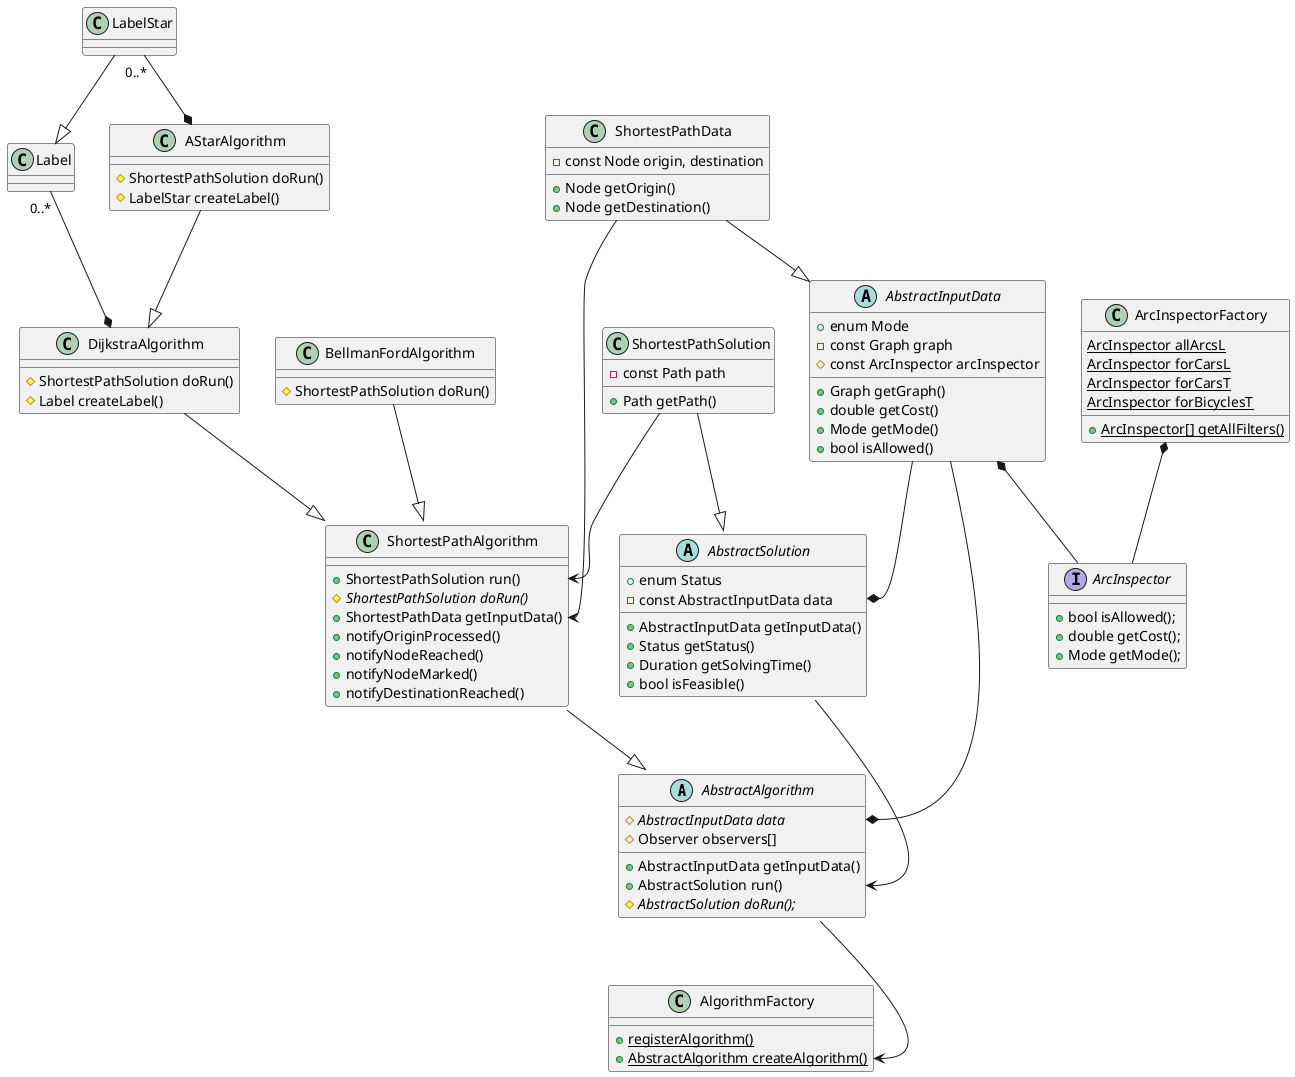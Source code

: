 @startuml

abstract class AbstractAlgorithm {
    # {abstract} AbstractInputData data
    # Observer observers[]
    + AbstractInputData getInputData()
    + AbstractSolution run()
    # {abstract} AbstractSolution doRun();
}

abstract class AbstractInputData {
    + enum Mode
    - const Graph graph
    # const ArcInspector arcInspector
    + Graph getGraph()
    + double getCost()
    + Mode getMode()
    + bool isAllowed()
}


abstract class AbstractSolution {
    + enum Status
    - const AbstractInputData data
    + AbstractInputData getInputData()
    + Status getStatus()
    + Duration getSolvingTime()
    + bool isFeasible()
}

interface ArcInspector {
    + bool isAllowed();
    + double getCost();
    + Mode getMode();
}

class ArcInspectorFactory {
    {static} ArcInspector allArcsL
    {static} ArcInspector forCarsL
    {static} ArcInspector forCarsT
    {static} ArcInspector forBicyclesT
    + {static} ArcInspector[] getAllFilters()
}

class ShortestPathSolution {
    - const Path path
    + Path getPath()
}

class ShortestPathData {
    - const Node origin, destination
    + Node getOrigin()
    + Node getDestination()
}

class ShortestPathAlgorithm {
    + ShortestPathSolution run()
    # {abstract} ShortestPathSolution doRun()
    + ShortestPathData getInputData()
    + notifyOriginProcessed()
    + notifyNodeReached()
    + notifyNodeMarked()
    + notifyDestinationReached()
}

class AlgorithmFactory {
    + {static} registerAlgorithm()
    + {static} AbstractAlgorithm createAlgorithm()
}

class BellmanFordAlgorithm {
    # ShortestPathSolution doRun()
}

class DijkstraAlgorithm {
    # ShortestPathSolution doRun()
    # Label createLabel()
}

class AStarAlgorithm {
    # ShortestPathSolution doRun()
    # LabelStar createLabel()
}

class Label {
}

class LabelStar {
}

Label "0..*" --* DijkstraAlgorithm
AStarAlgorithm --|> DijkstraAlgorithm
LabelStar "0..*" --* AStarAlgorithm
LabelStar --|> Label
AbstractInputData --* AbstractAlgorithm::data
AbstractInputData --* AbstractSolution::data
AbstractSolution --> AbstractAlgorithm::run
AbstractAlgorithm --> AlgorithmFactory::createAlgorithm
ArcInspectorFactory *-- ArcInspector
AbstractInputData *-- ArcInspector

ShortestPathSolution --|> AbstractSolution
ShortestPathData --|> AbstractInputData
ShortestPathAlgorithm --|> AbstractAlgorithm

ShortestPathData --> ShortestPathAlgorithm::getInputData
ShortestPathSolution --> ShortestPathAlgorithm::run

BellmanFordAlgorithm --|> ShortestPathAlgorithm
DijkstraAlgorithm --|> ShortestPathAlgorithm
@enduml